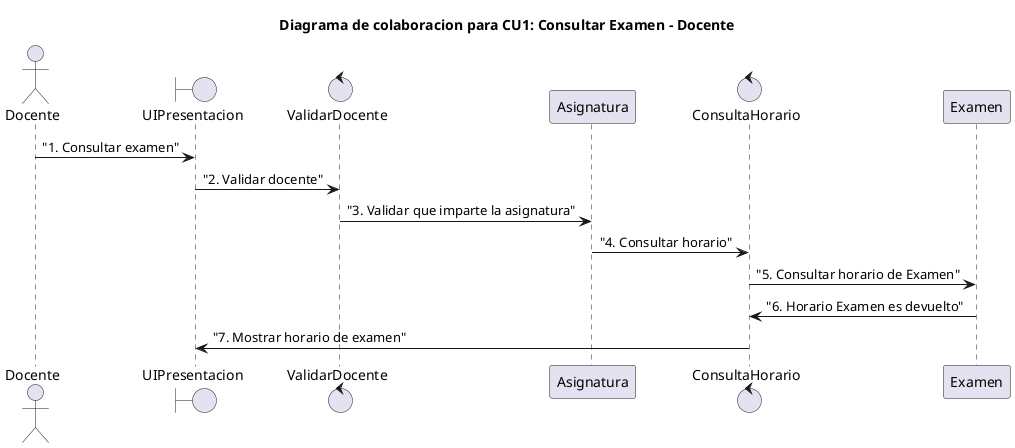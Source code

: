 @startuml test
title Diagrama de colaboracion para CU1: Consultar Examen - Docente

actor Docente
boundary    UIPresentacion   as UIPresentacion
control     ValidarDocente    as ValidarDocente
participant Asignatura as  Asignatura
control     ConsultaHorario    as ConsultaHorario
participant Examen as Examen

Docente -> UIPresentacion : "1. Consultar examen"
UIPresentacion -> ValidarDocente : "2. Validar docente"
ValidarDocente -> Asignatura : "3. Validar que imparte la asignatura"
Asignatura -> ConsultaHorario : "4. Consultar horario"
ConsultaHorario -> Examen : "5. Consultar horario de Examen"
Examen -> ConsultaHorario : "6. Horario Examen es devuelto"
ConsultaHorario -> UIPresentacion : "7. Mostrar horario de examen"
@enduml